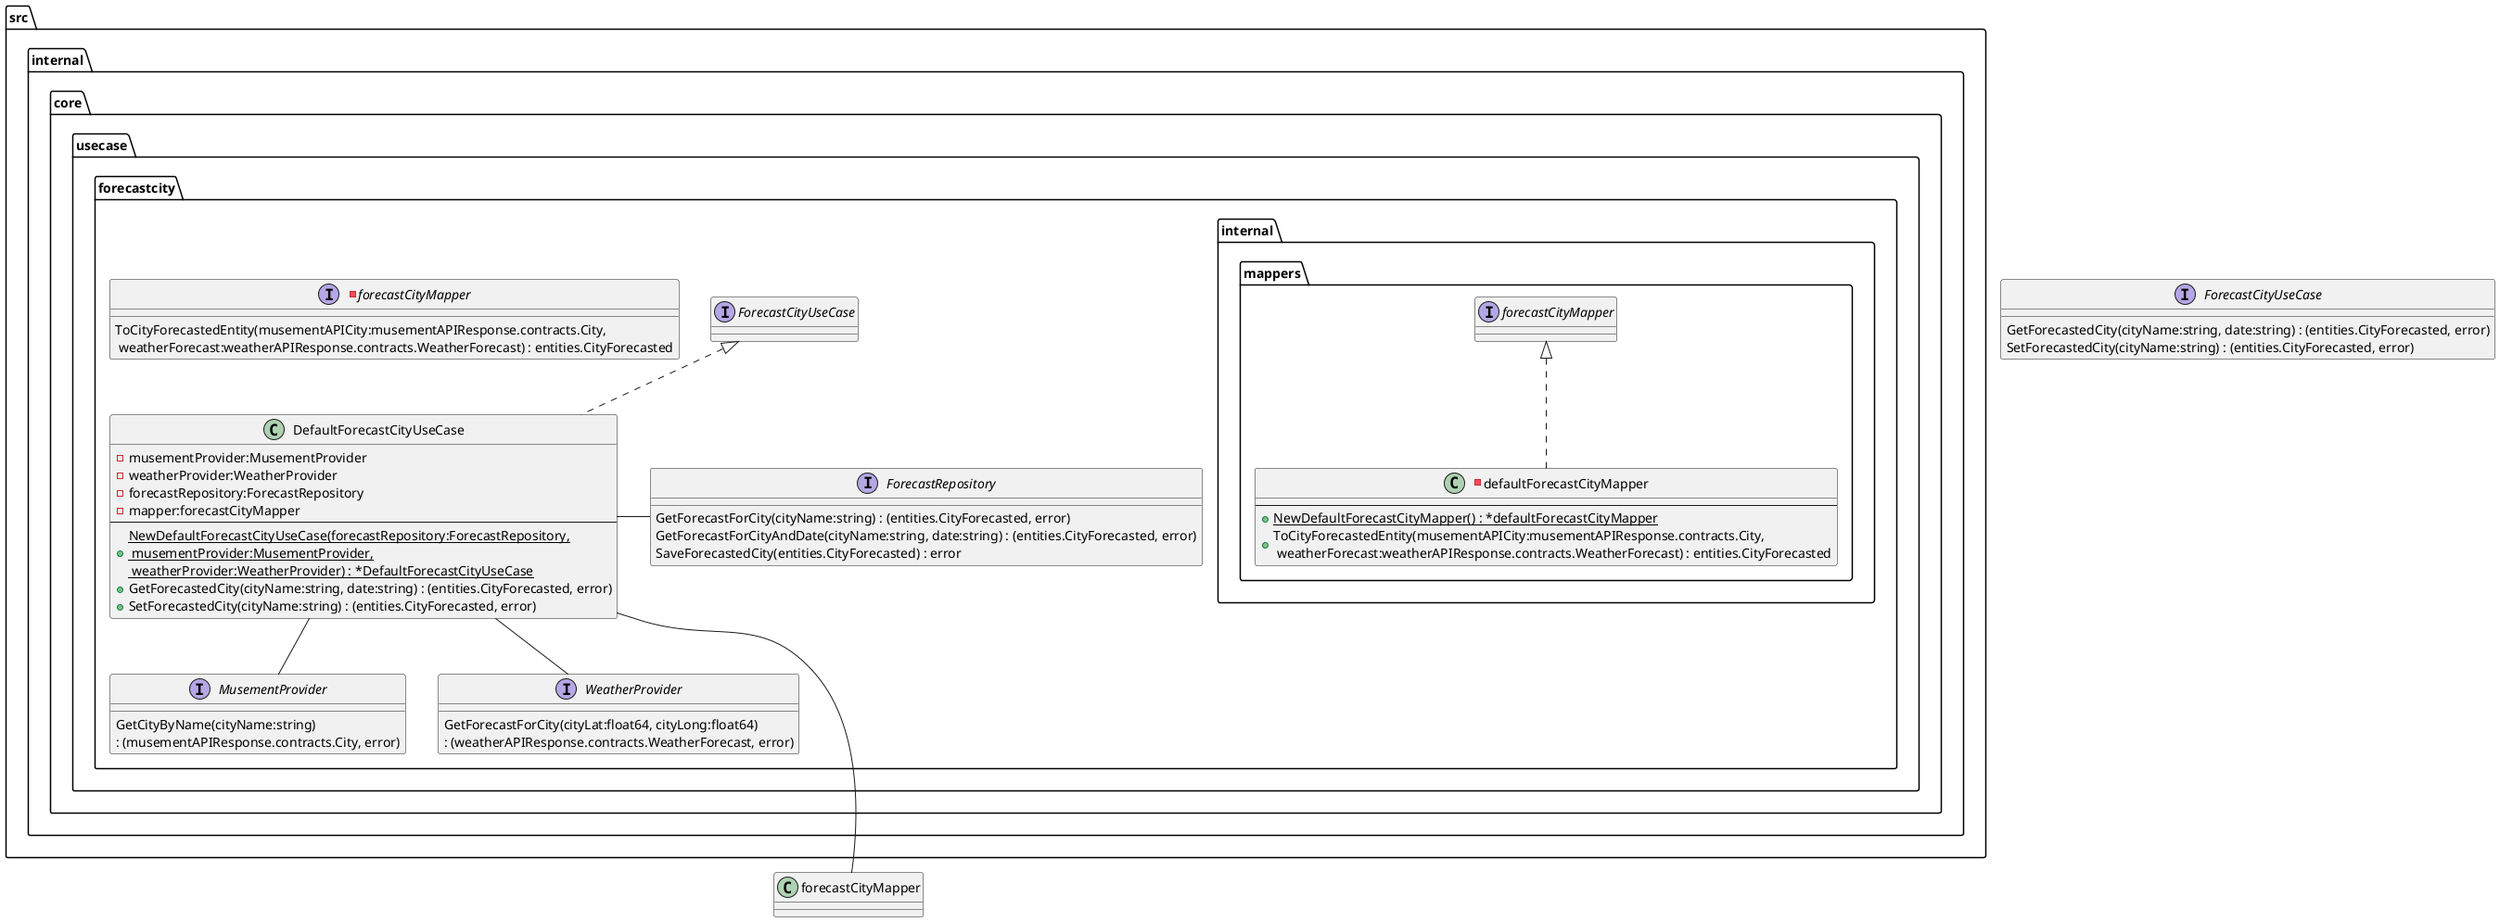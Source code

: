 @startuml

interface ForecastCityUseCase {
    GetForecastedCity(cityName:string, date:string) : (entities.CityForecasted, error)
    SetForecastedCity(cityName:string) : (entities.CityForecasted, error)
}

package "src.internal.core.usecase.forecastcity" {
    class DefaultForecastCityUseCase implements ForecastCityUseCase {
        - musementProvider:MusementProvider
        - weatherProvider:WeatherProvider
        - forecastRepository:ForecastRepository
        - mapper:forecastCityMapper
        ---
        + {static} NewDefaultForecastCityUseCase(forecastRepository:ForecastRepository,\n musementProvider:MusementProvider,\n weatherProvider:WeatherProvider) : *DefaultForecastCityUseCase
        + GetForecastedCity(cityName:string, date:string) : (entities.CityForecasted, error)
        + SetForecastedCity(cityName:string) : (entities.CityForecasted, error)
    }

    interface ForecastRepository {
        GetForecastForCity(cityName:string) : (entities.CityForecasted, error)
        GetForecastForCityAndDate(cityName:string, date:string) : (entities.CityForecasted, error)
        SaveForecastedCity(entities.CityForecasted) : error
    }

    interface MusementProvider {
        GetCityByName(cityName:string) \n: (musementAPIResponse.contracts.City, error)
    }

    interface WeatherProvider {
        GetForecastForCity(cityLat:float64, cityLong:float64) \n: (weatherAPIResponse.contracts.WeatherForecast, error)
    }

    -interface forecastCityMapper {
        ToCityForecastedEntity(musementAPICity:musementAPIResponse.contracts.City,\n weatherForecast:weatherAPIResponse.contracts.WeatherForecast) : entities.CityForecasted
    }

    package "internal.mappers" {
        -class defaultForecastCityMapper implements forecastCityMapper {
            ---
            + {static} NewDefaultForecastCityMapper() : *defaultForecastCityMapper
            + ToCityForecastedEntity(musementAPICity:musementAPIResponse.contracts.City,\n weatherForecast:weatherAPIResponse.contracts.WeatherForecast) : entities.CityForecasted
        }
    }
}

DefaultForecastCityUseCase - ForecastRepository
DefaultForecastCityUseCase -- MusementProvider
DefaultForecastCityUseCase -- WeatherProvider
DefaultForecastCityUseCase --- forecastCityMapper

@enduml
